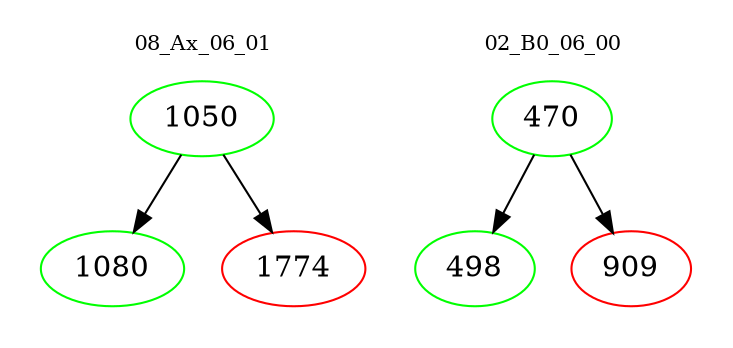 digraph{
subgraph cluster_0 {
color = white
label = "08_Ax_06_01";
fontsize=10;
T0_1050 [label="1050", color="green"]
T0_1050 -> T0_1080 [color="black"]
T0_1080 [label="1080", color="green"]
T0_1050 -> T0_1774 [color="black"]
T0_1774 [label="1774", color="red"]
}
subgraph cluster_1 {
color = white
label = "02_B0_06_00";
fontsize=10;
T1_470 [label="470", color="green"]
T1_470 -> T1_498 [color="black"]
T1_498 [label="498", color="green"]
T1_470 -> T1_909 [color="black"]
T1_909 [label="909", color="red"]
}
}
